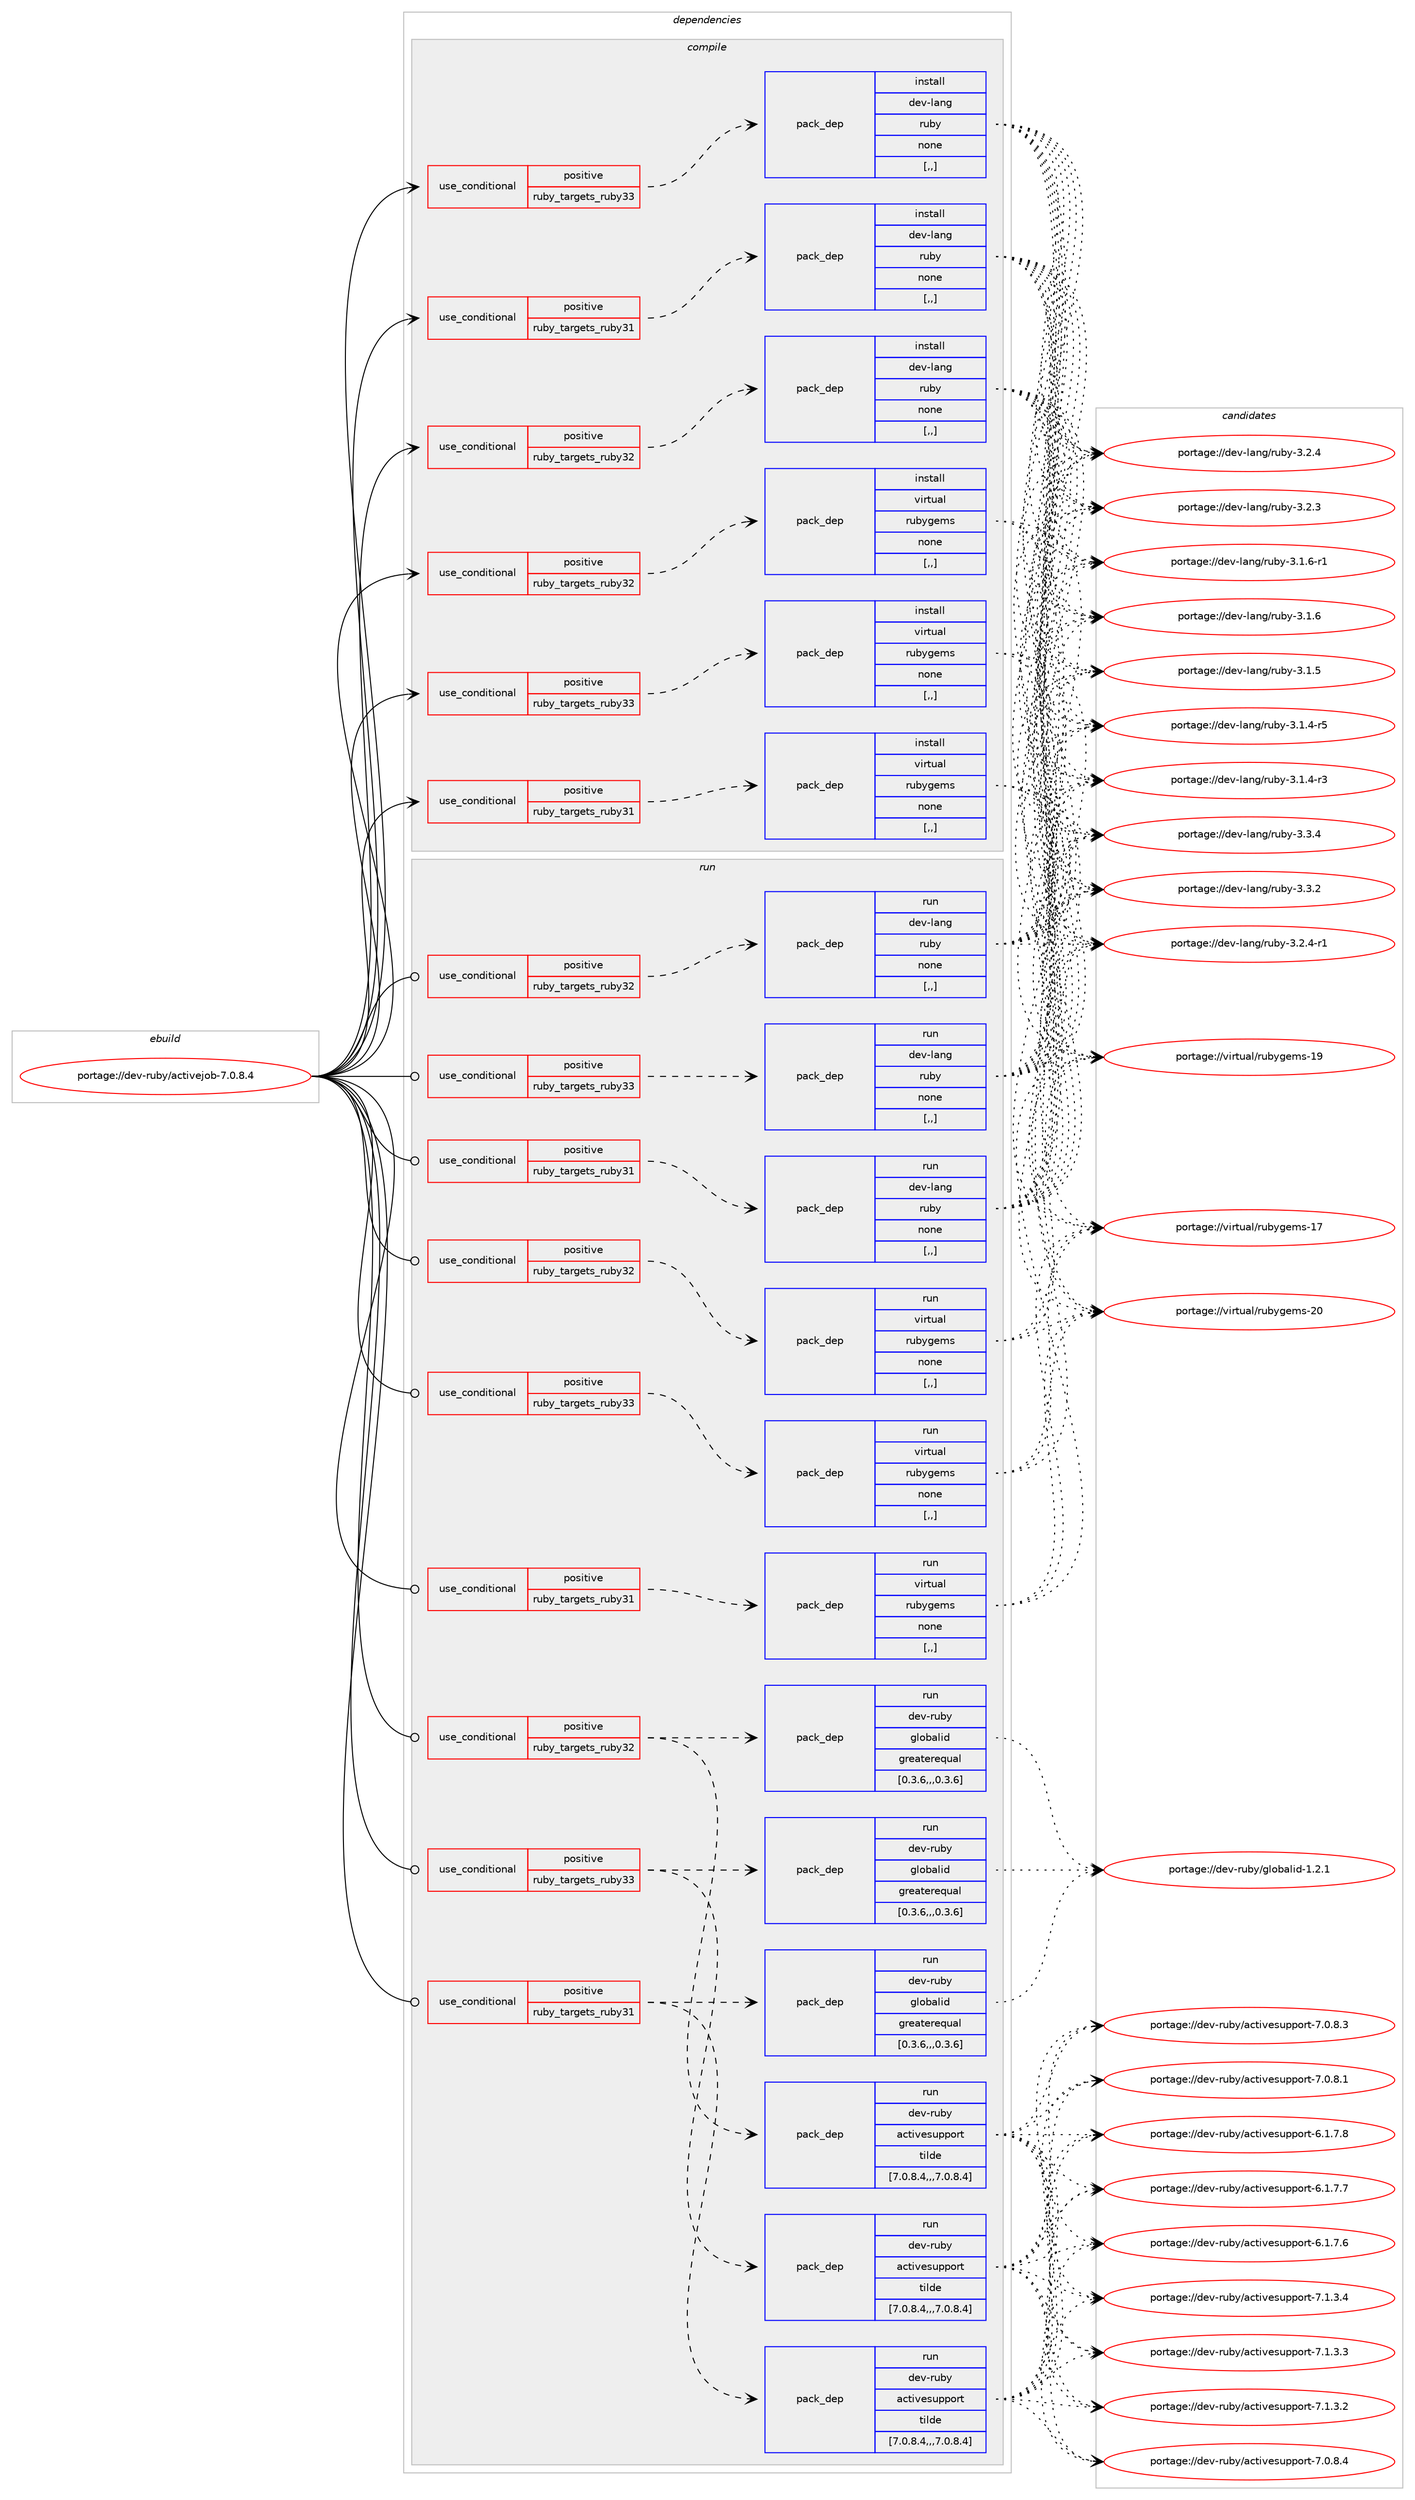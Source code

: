 digraph prolog {

# *************
# Graph options
# *************

newrank=true;
concentrate=true;
compound=true;
graph [rankdir=LR,fontname=Helvetica,fontsize=10,ranksep=1.5];#, ranksep=2.5, nodesep=0.2];
edge  [arrowhead=vee];
node  [fontname=Helvetica,fontsize=10];

# **********
# The ebuild
# **********

subgraph cluster_leftcol {
color=gray;
label=<<i>ebuild</i>>;
id [label="portage://dev-ruby/activejob-7.0.8.4", color=red, width=4, href="../dev-ruby/activejob-7.0.8.4.svg"];
}

# ****************
# The dependencies
# ****************

subgraph cluster_midcol {
color=gray;
label=<<i>dependencies</i>>;
subgraph cluster_compile {
fillcolor="#eeeeee";
style=filled;
label=<<i>compile</i>>;
subgraph cond43355 {
dependency173960 [label=<<TABLE BORDER="0" CELLBORDER="1" CELLSPACING="0" CELLPADDING="4"><TR><TD ROWSPAN="3" CELLPADDING="10">use_conditional</TD></TR><TR><TD>positive</TD></TR><TR><TD>ruby_targets_ruby31</TD></TR></TABLE>>, shape=none, color=red];
subgraph pack129328 {
dependency173961 [label=<<TABLE BORDER="0" CELLBORDER="1" CELLSPACING="0" CELLPADDING="4" WIDTH="220"><TR><TD ROWSPAN="6" CELLPADDING="30">pack_dep</TD></TR><TR><TD WIDTH="110">install</TD></TR><TR><TD>dev-lang</TD></TR><TR><TD>ruby</TD></TR><TR><TD>none</TD></TR><TR><TD>[,,]</TD></TR></TABLE>>, shape=none, color=blue];
}
dependency173960:e -> dependency173961:w [weight=20,style="dashed",arrowhead="vee"];
}
id:e -> dependency173960:w [weight=20,style="solid",arrowhead="vee"];
subgraph cond43356 {
dependency173962 [label=<<TABLE BORDER="0" CELLBORDER="1" CELLSPACING="0" CELLPADDING="4"><TR><TD ROWSPAN="3" CELLPADDING="10">use_conditional</TD></TR><TR><TD>positive</TD></TR><TR><TD>ruby_targets_ruby31</TD></TR></TABLE>>, shape=none, color=red];
subgraph pack129329 {
dependency173963 [label=<<TABLE BORDER="0" CELLBORDER="1" CELLSPACING="0" CELLPADDING="4" WIDTH="220"><TR><TD ROWSPAN="6" CELLPADDING="30">pack_dep</TD></TR><TR><TD WIDTH="110">install</TD></TR><TR><TD>virtual</TD></TR><TR><TD>rubygems</TD></TR><TR><TD>none</TD></TR><TR><TD>[,,]</TD></TR></TABLE>>, shape=none, color=blue];
}
dependency173962:e -> dependency173963:w [weight=20,style="dashed",arrowhead="vee"];
}
id:e -> dependency173962:w [weight=20,style="solid",arrowhead="vee"];
subgraph cond43357 {
dependency173964 [label=<<TABLE BORDER="0" CELLBORDER="1" CELLSPACING="0" CELLPADDING="4"><TR><TD ROWSPAN="3" CELLPADDING="10">use_conditional</TD></TR><TR><TD>positive</TD></TR><TR><TD>ruby_targets_ruby32</TD></TR></TABLE>>, shape=none, color=red];
subgraph pack129330 {
dependency173965 [label=<<TABLE BORDER="0" CELLBORDER="1" CELLSPACING="0" CELLPADDING="4" WIDTH="220"><TR><TD ROWSPAN="6" CELLPADDING="30">pack_dep</TD></TR><TR><TD WIDTH="110">install</TD></TR><TR><TD>dev-lang</TD></TR><TR><TD>ruby</TD></TR><TR><TD>none</TD></TR><TR><TD>[,,]</TD></TR></TABLE>>, shape=none, color=blue];
}
dependency173964:e -> dependency173965:w [weight=20,style="dashed",arrowhead="vee"];
}
id:e -> dependency173964:w [weight=20,style="solid",arrowhead="vee"];
subgraph cond43358 {
dependency173966 [label=<<TABLE BORDER="0" CELLBORDER="1" CELLSPACING="0" CELLPADDING="4"><TR><TD ROWSPAN="3" CELLPADDING="10">use_conditional</TD></TR><TR><TD>positive</TD></TR><TR><TD>ruby_targets_ruby32</TD></TR></TABLE>>, shape=none, color=red];
subgraph pack129331 {
dependency173967 [label=<<TABLE BORDER="0" CELLBORDER="1" CELLSPACING="0" CELLPADDING="4" WIDTH="220"><TR><TD ROWSPAN="6" CELLPADDING="30">pack_dep</TD></TR><TR><TD WIDTH="110">install</TD></TR><TR><TD>virtual</TD></TR><TR><TD>rubygems</TD></TR><TR><TD>none</TD></TR><TR><TD>[,,]</TD></TR></TABLE>>, shape=none, color=blue];
}
dependency173966:e -> dependency173967:w [weight=20,style="dashed",arrowhead="vee"];
}
id:e -> dependency173966:w [weight=20,style="solid",arrowhead="vee"];
subgraph cond43359 {
dependency173968 [label=<<TABLE BORDER="0" CELLBORDER="1" CELLSPACING="0" CELLPADDING="4"><TR><TD ROWSPAN="3" CELLPADDING="10">use_conditional</TD></TR><TR><TD>positive</TD></TR><TR><TD>ruby_targets_ruby33</TD></TR></TABLE>>, shape=none, color=red];
subgraph pack129332 {
dependency173969 [label=<<TABLE BORDER="0" CELLBORDER="1" CELLSPACING="0" CELLPADDING="4" WIDTH="220"><TR><TD ROWSPAN="6" CELLPADDING="30">pack_dep</TD></TR><TR><TD WIDTH="110">install</TD></TR><TR><TD>dev-lang</TD></TR><TR><TD>ruby</TD></TR><TR><TD>none</TD></TR><TR><TD>[,,]</TD></TR></TABLE>>, shape=none, color=blue];
}
dependency173968:e -> dependency173969:w [weight=20,style="dashed",arrowhead="vee"];
}
id:e -> dependency173968:w [weight=20,style="solid",arrowhead="vee"];
subgraph cond43360 {
dependency173970 [label=<<TABLE BORDER="0" CELLBORDER="1" CELLSPACING="0" CELLPADDING="4"><TR><TD ROWSPAN="3" CELLPADDING="10">use_conditional</TD></TR><TR><TD>positive</TD></TR><TR><TD>ruby_targets_ruby33</TD></TR></TABLE>>, shape=none, color=red];
subgraph pack129333 {
dependency173971 [label=<<TABLE BORDER="0" CELLBORDER="1" CELLSPACING="0" CELLPADDING="4" WIDTH="220"><TR><TD ROWSPAN="6" CELLPADDING="30">pack_dep</TD></TR><TR><TD WIDTH="110">install</TD></TR><TR><TD>virtual</TD></TR><TR><TD>rubygems</TD></TR><TR><TD>none</TD></TR><TR><TD>[,,]</TD></TR></TABLE>>, shape=none, color=blue];
}
dependency173970:e -> dependency173971:w [weight=20,style="dashed",arrowhead="vee"];
}
id:e -> dependency173970:w [weight=20,style="solid",arrowhead="vee"];
}
subgraph cluster_compileandrun {
fillcolor="#eeeeee";
style=filled;
label=<<i>compile and run</i>>;
}
subgraph cluster_run {
fillcolor="#eeeeee";
style=filled;
label=<<i>run</i>>;
subgraph cond43361 {
dependency173972 [label=<<TABLE BORDER="0" CELLBORDER="1" CELLSPACING="0" CELLPADDING="4"><TR><TD ROWSPAN="3" CELLPADDING="10">use_conditional</TD></TR><TR><TD>positive</TD></TR><TR><TD>ruby_targets_ruby31</TD></TR></TABLE>>, shape=none, color=red];
subgraph pack129334 {
dependency173973 [label=<<TABLE BORDER="0" CELLBORDER="1" CELLSPACING="0" CELLPADDING="4" WIDTH="220"><TR><TD ROWSPAN="6" CELLPADDING="30">pack_dep</TD></TR><TR><TD WIDTH="110">run</TD></TR><TR><TD>dev-lang</TD></TR><TR><TD>ruby</TD></TR><TR><TD>none</TD></TR><TR><TD>[,,]</TD></TR></TABLE>>, shape=none, color=blue];
}
dependency173972:e -> dependency173973:w [weight=20,style="dashed",arrowhead="vee"];
}
id:e -> dependency173972:w [weight=20,style="solid",arrowhead="odot"];
subgraph cond43362 {
dependency173974 [label=<<TABLE BORDER="0" CELLBORDER="1" CELLSPACING="0" CELLPADDING="4"><TR><TD ROWSPAN="3" CELLPADDING="10">use_conditional</TD></TR><TR><TD>positive</TD></TR><TR><TD>ruby_targets_ruby31</TD></TR></TABLE>>, shape=none, color=red];
subgraph pack129335 {
dependency173975 [label=<<TABLE BORDER="0" CELLBORDER="1" CELLSPACING="0" CELLPADDING="4" WIDTH="220"><TR><TD ROWSPAN="6" CELLPADDING="30">pack_dep</TD></TR><TR><TD WIDTH="110">run</TD></TR><TR><TD>dev-ruby</TD></TR><TR><TD>activesupport</TD></TR><TR><TD>tilde</TD></TR><TR><TD>[7.0.8.4,,,7.0.8.4]</TD></TR></TABLE>>, shape=none, color=blue];
}
dependency173974:e -> dependency173975:w [weight=20,style="dashed",arrowhead="vee"];
subgraph pack129336 {
dependency173976 [label=<<TABLE BORDER="0" CELLBORDER="1" CELLSPACING="0" CELLPADDING="4" WIDTH="220"><TR><TD ROWSPAN="6" CELLPADDING="30">pack_dep</TD></TR><TR><TD WIDTH="110">run</TD></TR><TR><TD>dev-ruby</TD></TR><TR><TD>globalid</TD></TR><TR><TD>greaterequal</TD></TR><TR><TD>[0.3.6,,,0.3.6]</TD></TR></TABLE>>, shape=none, color=blue];
}
dependency173974:e -> dependency173976:w [weight=20,style="dashed",arrowhead="vee"];
}
id:e -> dependency173974:w [weight=20,style="solid",arrowhead="odot"];
subgraph cond43363 {
dependency173977 [label=<<TABLE BORDER="0" CELLBORDER="1" CELLSPACING="0" CELLPADDING="4"><TR><TD ROWSPAN="3" CELLPADDING="10">use_conditional</TD></TR><TR><TD>positive</TD></TR><TR><TD>ruby_targets_ruby31</TD></TR></TABLE>>, shape=none, color=red];
subgraph pack129337 {
dependency173978 [label=<<TABLE BORDER="0" CELLBORDER="1" CELLSPACING="0" CELLPADDING="4" WIDTH="220"><TR><TD ROWSPAN="6" CELLPADDING="30">pack_dep</TD></TR><TR><TD WIDTH="110">run</TD></TR><TR><TD>virtual</TD></TR><TR><TD>rubygems</TD></TR><TR><TD>none</TD></TR><TR><TD>[,,]</TD></TR></TABLE>>, shape=none, color=blue];
}
dependency173977:e -> dependency173978:w [weight=20,style="dashed",arrowhead="vee"];
}
id:e -> dependency173977:w [weight=20,style="solid",arrowhead="odot"];
subgraph cond43364 {
dependency173979 [label=<<TABLE BORDER="0" CELLBORDER="1" CELLSPACING="0" CELLPADDING="4"><TR><TD ROWSPAN="3" CELLPADDING="10">use_conditional</TD></TR><TR><TD>positive</TD></TR><TR><TD>ruby_targets_ruby32</TD></TR></TABLE>>, shape=none, color=red];
subgraph pack129338 {
dependency173980 [label=<<TABLE BORDER="0" CELLBORDER="1" CELLSPACING="0" CELLPADDING="4" WIDTH="220"><TR><TD ROWSPAN="6" CELLPADDING="30">pack_dep</TD></TR><TR><TD WIDTH="110">run</TD></TR><TR><TD>dev-lang</TD></TR><TR><TD>ruby</TD></TR><TR><TD>none</TD></TR><TR><TD>[,,]</TD></TR></TABLE>>, shape=none, color=blue];
}
dependency173979:e -> dependency173980:w [weight=20,style="dashed",arrowhead="vee"];
}
id:e -> dependency173979:w [weight=20,style="solid",arrowhead="odot"];
subgraph cond43365 {
dependency173981 [label=<<TABLE BORDER="0" CELLBORDER="1" CELLSPACING="0" CELLPADDING="4"><TR><TD ROWSPAN="3" CELLPADDING="10">use_conditional</TD></TR><TR><TD>positive</TD></TR><TR><TD>ruby_targets_ruby32</TD></TR></TABLE>>, shape=none, color=red];
subgraph pack129339 {
dependency173982 [label=<<TABLE BORDER="0" CELLBORDER="1" CELLSPACING="0" CELLPADDING="4" WIDTH="220"><TR><TD ROWSPAN="6" CELLPADDING="30">pack_dep</TD></TR><TR><TD WIDTH="110">run</TD></TR><TR><TD>dev-ruby</TD></TR><TR><TD>activesupport</TD></TR><TR><TD>tilde</TD></TR><TR><TD>[7.0.8.4,,,7.0.8.4]</TD></TR></TABLE>>, shape=none, color=blue];
}
dependency173981:e -> dependency173982:w [weight=20,style="dashed",arrowhead="vee"];
subgraph pack129340 {
dependency173983 [label=<<TABLE BORDER="0" CELLBORDER="1" CELLSPACING="0" CELLPADDING="4" WIDTH="220"><TR><TD ROWSPAN="6" CELLPADDING="30">pack_dep</TD></TR><TR><TD WIDTH="110">run</TD></TR><TR><TD>dev-ruby</TD></TR><TR><TD>globalid</TD></TR><TR><TD>greaterequal</TD></TR><TR><TD>[0.3.6,,,0.3.6]</TD></TR></TABLE>>, shape=none, color=blue];
}
dependency173981:e -> dependency173983:w [weight=20,style="dashed",arrowhead="vee"];
}
id:e -> dependency173981:w [weight=20,style="solid",arrowhead="odot"];
subgraph cond43366 {
dependency173984 [label=<<TABLE BORDER="0" CELLBORDER="1" CELLSPACING="0" CELLPADDING="4"><TR><TD ROWSPAN="3" CELLPADDING="10">use_conditional</TD></TR><TR><TD>positive</TD></TR><TR><TD>ruby_targets_ruby32</TD></TR></TABLE>>, shape=none, color=red];
subgraph pack129341 {
dependency173985 [label=<<TABLE BORDER="0" CELLBORDER="1" CELLSPACING="0" CELLPADDING="4" WIDTH="220"><TR><TD ROWSPAN="6" CELLPADDING="30">pack_dep</TD></TR><TR><TD WIDTH="110">run</TD></TR><TR><TD>virtual</TD></TR><TR><TD>rubygems</TD></TR><TR><TD>none</TD></TR><TR><TD>[,,]</TD></TR></TABLE>>, shape=none, color=blue];
}
dependency173984:e -> dependency173985:w [weight=20,style="dashed",arrowhead="vee"];
}
id:e -> dependency173984:w [weight=20,style="solid",arrowhead="odot"];
subgraph cond43367 {
dependency173986 [label=<<TABLE BORDER="0" CELLBORDER="1" CELLSPACING="0" CELLPADDING="4"><TR><TD ROWSPAN="3" CELLPADDING="10">use_conditional</TD></TR><TR><TD>positive</TD></TR><TR><TD>ruby_targets_ruby33</TD></TR></TABLE>>, shape=none, color=red];
subgraph pack129342 {
dependency173987 [label=<<TABLE BORDER="0" CELLBORDER="1" CELLSPACING="0" CELLPADDING="4" WIDTH="220"><TR><TD ROWSPAN="6" CELLPADDING="30">pack_dep</TD></TR><TR><TD WIDTH="110">run</TD></TR><TR><TD>dev-lang</TD></TR><TR><TD>ruby</TD></TR><TR><TD>none</TD></TR><TR><TD>[,,]</TD></TR></TABLE>>, shape=none, color=blue];
}
dependency173986:e -> dependency173987:w [weight=20,style="dashed",arrowhead="vee"];
}
id:e -> dependency173986:w [weight=20,style="solid",arrowhead="odot"];
subgraph cond43368 {
dependency173988 [label=<<TABLE BORDER="0" CELLBORDER="1" CELLSPACING="0" CELLPADDING="4"><TR><TD ROWSPAN="3" CELLPADDING="10">use_conditional</TD></TR><TR><TD>positive</TD></TR><TR><TD>ruby_targets_ruby33</TD></TR></TABLE>>, shape=none, color=red];
subgraph pack129343 {
dependency173989 [label=<<TABLE BORDER="0" CELLBORDER="1" CELLSPACING="0" CELLPADDING="4" WIDTH="220"><TR><TD ROWSPAN="6" CELLPADDING="30">pack_dep</TD></TR><TR><TD WIDTH="110">run</TD></TR><TR><TD>dev-ruby</TD></TR><TR><TD>activesupport</TD></TR><TR><TD>tilde</TD></TR><TR><TD>[7.0.8.4,,,7.0.8.4]</TD></TR></TABLE>>, shape=none, color=blue];
}
dependency173988:e -> dependency173989:w [weight=20,style="dashed",arrowhead="vee"];
subgraph pack129344 {
dependency173990 [label=<<TABLE BORDER="0" CELLBORDER="1" CELLSPACING="0" CELLPADDING="4" WIDTH="220"><TR><TD ROWSPAN="6" CELLPADDING="30">pack_dep</TD></TR><TR><TD WIDTH="110">run</TD></TR><TR><TD>dev-ruby</TD></TR><TR><TD>globalid</TD></TR><TR><TD>greaterequal</TD></TR><TR><TD>[0.3.6,,,0.3.6]</TD></TR></TABLE>>, shape=none, color=blue];
}
dependency173988:e -> dependency173990:w [weight=20,style="dashed",arrowhead="vee"];
}
id:e -> dependency173988:w [weight=20,style="solid",arrowhead="odot"];
subgraph cond43369 {
dependency173991 [label=<<TABLE BORDER="0" CELLBORDER="1" CELLSPACING="0" CELLPADDING="4"><TR><TD ROWSPAN="3" CELLPADDING="10">use_conditional</TD></TR><TR><TD>positive</TD></TR><TR><TD>ruby_targets_ruby33</TD></TR></TABLE>>, shape=none, color=red];
subgraph pack129345 {
dependency173992 [label=<<TABLE BORDER="0" CELLBORDER="1" CELLSPACING="0" CELLPADDING="4" WIDTH="220"><TR><TD ROWSPAN="6" CELLPADDING="30">pack_dep</TD></TR><TR><TD WIDTH="110">run</TD></TR><TR><TD>virtual</TD></TR><TR><TD>rubygems</TD></TR><TR><TD>none</TD></TR><TR><TD>[,,]</TD></TR></TABLE>>, shape=none, color=blue];
}
dependency173991:e -> dependency173992:w [weight=20,style="dashed",arrowhead="vee"];
}
id:e -> dependency173991:w [weight=20,style="solid",arrowhead="odot"];
}
}

# **************
# The candidates
# **************

subgraph cluster_choices {
rank=same;
color=gray;
label=<<i>candidates</i>>;

subgraph choice129328 {
color=black;
nodesep=1;
choice10010111845108971101034711411798121455146514652 [label="portage://dev-lang/ruby-3.3.4", color=red, width=4,href="../dev-lang/ruby-3.3.4.svg"];
choice10010111845108971101034711411798121455146514650 [label="portage://dev-lang/ruby-3.3.2", color=red, width=4,href="../dev-lang/ruby-3.3.2.svg"];
choice100101118451089711010347114117981214551465046524511449 [label="portage://dev-lang/ruby-3.2.4-r1", color=red, width=4,href="../dev-lang/ruby-3.2.4-r1.svg"];
choice10010111845108971101034711411798121455146504652 [label="portage://dev-lang/ruby-3.2.4", color=red, width=4,href="../dev-lang/ruby-3.2.4.svg"];
choice10010111845108971101034711411798121455146504651 [label="portage://dev-lang/ruby-3.2.3", color=red, width=4,href="../dev-lang/ruby-3.2.3.svg"];
choice100101118451089711010347114117981214551464946544511449 [label="portage://dev-lang/ruby-3.1.6-r1", color=red, width=4,href="../dev-lang/ruby-3.1.6-r1.svg"];
choice10010111845108971101034711411798121455146494654 [label="portage://dev-lang/ruby-3.1.6", color=red, width=4,href="../dev-lang/ruby-3.1.6.svg"];
choice10010111845108971101034711411798121455146494653 [label="portage://dev-lang/ruby-3.1.5", color=red, width=4,href="../dev-lang/ruby-3.1.5.svg"];
choice100101118451089711010347114117981214551464946524511453 [label="portage://dev-lang/ruby-3.1.4-r5", color=red, width=4,href="../dev-lang/ruby-3.1.4-r5.svg"];
choice100101118451089711010347114117981214551464946524511451 [label="portage://dev-lang/ruby-3.1.4-r3", color=red, width=4,href="../dev-lang/ruby-3.1.4-r3.svg"];
dependency173961:e -> choice10010111845108971101034711411798121455146514652:w [style=dotted,weight="100"];
dependency173961:e -> choice10010111845108971101034711411798121455146514650:w [style=dotted,weight="100"];
dependency173961:e -> choice100101118451089711010347114117981214551465046524511449:w [style=dotted,weight="100"];
dependency173961:e -> choice10010111845108971101034711411798121455146504652:w [style=dotted,weight="100"];
dependency173961:e -> choice10010111845108971101034711411798121455146504651:w [style=dotted,weight="100"];
dependency173961:e -> choice100101118451089711010347114117981214551464946544511449:w [style=dotted,weight="100"];
dependency173961:e -> choice10010111845108971101034711411798121455146494654:w [style=dotted,weight="100"];
dependency173961:e -> choice10010111845108971101034711411798121455146494653:w [style=dotted,weight="100"];
dependency173961:e -> choice100101118451089711010347114117981214551464946524511453:w [style=dotted,weight="100"];
dependency173961:e -> choice100101118451089711010347114117981214551464946524511451:w [style=dotted,weight="100"];
}
subgraph choice129329 {
color=black;
nodesep=1;
choice118105114116117971084711411798121103101109115455048 [label="portage://virtual/rubygems-20", color=red, width=4,href="../virtual/rubygems-20.svg"];
choice118105114116117971084711411798121103101109115454957 [label="portage://virtual/rubygems-19", color=red, width=4,href="../virtual/rubygems-19.svg"];
choice118105114116117971084711411798121103101109115454955 [label="portage://virtual/rubygems-17", color=red, width=4,href="../virtual/rubygems-17.svg"];
dependency173963:e -> choice118105114116117971084711411798121103101109115455048:w [style=dotted,weight="100"];
dependency173963:e -> choice118105114116117971084711411798121103101109115454957:w [style=dotted,weight="100"];
dependency173963:e -> choice118105114116117971084711411798121103101109115454955:w [style=dotted,weight="100"];
}
subgraph choice129330 {
color=black;
nodesep=1;
choice10010111845108971101034711411798121455146514652 [label="portage://dev-lang/ruby-3.3.4", color=red, width=4,href="../dev-lang/ruby-3.3.4.svg"];
choice10010111845108971101034711411798121455146514650 [label="portage://dev-lang/ruby-3.3.2", color=red, width=4,href="../dev-lang/ruby-3.3.2.svg"];
choice100101118451089711010347114117981214551465046524511449 [label="portage://dev-lang/ruby-3.2.4-r1", color=red, width=4,href="../dev-lang/ruby-3.2.4-r1.svg"];
choice10010111845108971101034711411798121455146504652 [label="portage://dev-lang/ruby-3.2.4", color=red, width=4,href="../dev-lang/ruby-3.2.4.svg"];
choice10010111845108971101034711411798121455146504651 [label="portage://dev-lang/ruby-3.2.3", color=red, width=4,href="../dev-lang/ruby-3.2.3.svg"];
choice100101118451089711010347114117981214551464946544511449 [label="portage://dev-lang/ruby-3.1.6-r1", color=red, width=4,href="../dev-lang/ruby-3.1.6-r1.svg"];
choice10010111845108971101034711411798121455146494654 [label="portage://dev-lang/ruby-3.1.6", color=red, width=4,href="../dev-lang/ruby-3.1.6.svg"];
choice10010111845108971101034711411798121455146494653 [label="portage://dev-lang/ruby-3.1.5", color=red, width=4,href="../dev-lang/ruby-3.1.5.svg"];
choice100101118451089711010347114117981214551464946524511453 [label="portage://dev-lang/ruby-3.1.4-r5", color=red, width=4,href="../dev-lang/ruby-3.1.4-r5.svg"];
choice100101118451089711010347114117981214551464946524511451 [label="portage://dev-lang/ruby-3.1.4-r3", color=red, width=4,href="../dev-lang/ruby-3.1.4-r3.svg"];
dependency173965:e -> choice10010111845108971101034711411798121455146514652:w [style=dotted,weight="100"];
dependency173965:e -> choice10010111845108971101034711411798121455146514650:w [style=dotted,weight="100"];
dependency173965:e -> choice100101118451089711010347114117981214551465046524511449:w [style=dotted,weight="100"];
dependency173965:e -> choice10010111845108971101034711411798121455146504652:w [style=dotted,weight="100"];
dependency173965:e -> choice10010111845108971101034711411798121455146504651:w [style=dotted,weight="100"];
dependency173965:e -> choice100101118451089711010347114117981214551464946544511449:w [style=dotted,weight="100"];
dependency173965:e -> choice10010111845108971101034711411798121455146494654:w [style=dotted,weight="100"];
dependency173965:e -> choice10010111845108971101034711411798121455146494653:w [style=dotted,weight="100"];
dependency173965:e -> choice100101118451089711010347114117981214551464946524511453:w [style=dotted,weight="100"];
dependency173965:e -> choice100101118451089711010347114117981214551464946524511451:w [style=dotted,weight="100"];
}
subgraph choice129331 {
color=black;
nodesep=1;
choice118105114116117971084711411798121103101109115455048 [label="portage://virtual/rubygems-20", color=red, width=4,href="../virtual/rubygems-20.svg"];
choice118105114116117971084711411798121103101109115454957 [label="portage://virtual/rubygems-19", color=red, width=4,href="../virtual/rubygems-19.svg"];
choice118105114116117971084711411798121103101109115454955 [label="portage://virtual/rubygems-17", color=red, width=4,href="../virtual/rubygems-17.svg"];
dependency173967:e -> choice118105114116117971084711411798121103101109115455048:w [style=dotted,weight="100"];
dependency173967:e -> choice118105114116117971084711411798121103101109115454957:w [style=dotted,weight="100"];
dependency173967:e -> choice118105114116117971084711411798121103101109115454955:w [style=dotted,weight="100"];
}
subgraph choice129332 {
color=black;
nodesep=1;
choice10010111845108971101034711411798121455146514652 [label="portage://dev-lang/ruby-3.3.4", color=red, width=4,href="../dev-lang/ruby-3.3.4.svg"];
choice10010111845108971101034711411798121455146514650 [label="portage://dev-lang/ruby-3.3.2", color=red, width=4,href="../dev-lang/ruby-3.3.2.svg"];
choice100101118451089711010347114117981214551465046524511449 [label="portage://dev-lang/ruby-3.2.4-r1", color=red, width=4,href="../dev-lang/ruby-3.2.4-r1.svg"];
choice10010111845108971101034711411798121455146504652 [label="portage://dev-lang/ruby-3.2.4", color=red, width=4,href="../dev-lang/ruby-3.2.4.svg"];
choice10010111845108971101034711411798121455146504651 [label="portage://dev-lang/ruby-3.2.3", color=red, width=4,href="../dev-lang/ruby-3.2.3.svg"];
choice100101118451089711010347114117981214551464946544511449 [label="portage://dev-lang/ruby-3.1.6-r1", color=red, width=4,href="../dev-lang/ruby-3.1.6-r1.svg"];
choice10010111845108971101034711411798121455146494654 [label="portage://dev-lang/ruby-3.1.6", color=red, width=4,href="../dev-lang/ruby-3.1.6.svg"];
choice10010111845108971101034711411798121455146494653 [label="portage://dev-lang/ruby-3.1.5", color=red, width=4,href="../dev-lang/ruby-3.1.5.svg"];
choice100101118451089711010347114117981214551464946524511453 [label="portage://dev-lang/ruby-3.1.4-r5", color=red, width=4,href="../dev-lang/ruby-3.1.4-r5.svg"];
choice100101118451089711010347114117981214551464946524511451 [label="portage://dev-lang/ruby-3.1.4-r3", color=red, width=4,href="../dev-lang/ruby-3.1.4-r3.svg"];
dependency173969:e -> choice10010111845108971101034711411798121455146514652:w [style=dotted,weight="100"];
dependency173969:e -> choice10010111845108971101034711411798121455146514650:w [style=dotted,weight="100"];
dependency173969:e -> choice100101118451089711010347114117981214551465046524511449:w [style=dotted,weight="100"];
dependency173969:e -> choice10010111845108971101034711411798121455146504652:w [style=dotted,weight="100"];
dependency173969:e -> choice10010111845108971101034711411798121455146504651:w [style=dotted,weight="100"];
dependency173969:e -> choice100101118451089711010347114117981214551464946544511449:w [style=dotted,weight="100"];
dependency173969:e -> choice10010111845108971101034711411798121455146494654:w [style=dotted,weight="100"];
dependency173969:e -> choice10010111845108971101034711411798121455146494653:w [style=dotted,weight="100"];
dependency173969:e -> choice100101118451089711010347114117981214551464946524511453:w [style=dotted,weight="100"];
dependency173969:e -> choice100101118451089711010347114117981214551464946524511451:w [style=dotted,weight="100"];
}
subgraph choice129333 {
color=black;
nodesep=1;
choice118105114116117971084711411798121103101109115455048 [label="portage://virtual/rubygems-20", color=red, width=4,href="../virtual/rubygems-20.svg"];
choice118105114116117971084711411798121103101109115454957 [label="portage://virtual/rubygems-19", color=red, width=4,href="../virtual/rubygems-19.svg"];
choice118105114116117971084711411798121103101109115454955 [label="portage://virtual/rubygems-17", color=red, width=4,href="../virtual/rubygems-17.svg"];
dependency173971:e -> choice118105114116117971084711411798121103101109115455048:w [style=dotted,weight="100"];
dependency173971:e -> choice118105114116117971084711411798121103101109115454957:w [style=dotted,weight="100"];
dependency173971:e -> choice118105114116117971084711411798121103101109115454955:w [style=dotted,weight="100"];
}
subgraph choice129334 {
color=black;
nodesep=1;
choice10010111845108971101034711411798121455146514652 [label="portage://dev-lang/ruby-3.3.4", color=red, width=4,href="../dev-lang/ruby-3.3.4.svg"];
choice10010111845108971101034711411798121455146514650 [label="portage://dev-lang/ruby-3.3.2", color=red, width=4,href="../dev-lang/ruby-3.3.2.svg"];
choice100101118451089711010347114117981214551465046524511449 [label="portage://dev-lang/ruby-3.2.4-r1", color=red, width=4,href="../dev-lang/ruby-3.2.4-r1.svg"];
choice10010111845108971101034711411798121455146504652 [label="portage://dev-lang/ruby-3.2.4", color=red, width=4,href="../dev-lang/ruby-3.2.4.svg"];
choice10010111845108971101034711411798121455146504651 [label="portage://dev-lang/ruby-3.2.3", color=red, width=4,href="../dev-lang/ruby-3.2.3.svg"];
choice100101118451089711010347114117981214551464946544511449 [label="portage://dev-lang/ruby-3.1.6-r1", color=red, width=4,href="../dev-lang/ruby-3.1.6-r1.svg"];
choice10010111845108971101034711411798121455146494654 [label="portage://dev-lang/ruby-3.1.6", color=red, width=4,href="../dev-lang/ruby-3.1.6.svg"];
choice10010111845108971101034711411798121455146494653 [label="portage://dev-lang/ruby-3.1.5", color=red, width=4,href="../dev-lang/ruby-3.1.5.svg"];
choice100101118451089711010347114117981214551464946524511453 [label="portage://dev-lang/ruby-3.1.4-r5", color=red, width=4,href="../dev-lang/ruby-3.1.4-r5.svg"];
choice100101118451089711010347114117981214551464946524511451 [label="portage://dev-lang/ruby-3.1.4-r3", color=red, width=4,href="../dev-lang/ruby-3.1.4-r3.svg"];
dependency173973:e -> choice10010111845108971101034711411798121455146514652:w [style=dotted,weight="100"];
dependency173973:e -> choice10010111845108971101034711411798121455146514650:w [style=dotted,weight="100"];
dependency173973:e -> choice100101118451089711010347114117981214551465046524511449:w [style=dotted,weight="100"];
dependency173973:e -> choice10010111845108971101034711411798121455146504652:w [style=dotted,weight="100"];
dependency173973:e -> choice10010111845108971101034711411798121455146504651:w [style=dotted,weight="100"];
dependency173973:e -> choice100101118451089711010347114117981214551464946544511449:w [style=dotted,weight="100"];
dependency173973:e -> choice10010111845108971101034711411798121455146494654:w [style=dotted,weight="100"];
dependency173973:e -> choice10010111845108971101034711411798121455146494653:w [style=dotted,weight="100"];
dependency173973:e -> choice100101118451089711010347114117981214551464946524511453:w [style=dotted,weight="100"];
dependency173973:e -> choice100101118451089711010347114117981214551464946524511451:w [style=dotted,weight="100"];
}
subgraph choice129335 {
color=black;
nodesep=1;
choice10010111845114117981214797991161051181011151171121121111141164555464946514652 [label="portage://dev-ruby/activesupport-7.1.3.4", color=red, width=4,href="../dev-ruby/activesupport-7.1.3.4.svg"];
choice10010111845114117981214797991161051181011151171121121111141164555464946514651 [label="portage://dev-ruby/activesupport-7.1.3.3", color=red, width=4,href="../dev-ruby/activesupport-7.1.3.3.svg"];
choice10010111845114117981214797991161051181011151171121121111141164555464946514650 [label="portage://dev-ruby/activesupport-7.1.3.2", color=red, width=4,href="../dev-ruby/activesupport-7.1.3.2.svg"];
choice10010111845114117981214797991161051181011151171121121111141164555464846564652 [label="portage://dev-ruby/activesupport-7.0.8.4", color=red, width=4,href="../dev-ruby/activesupport-7.0.8.4.svg"];
choice10010111845114117981214797991161051181011151171121121111141164555464846564651 [label="portage://dev-ruby/activesupport-7.0.8.3", color=red, width=4,href="../dev-ruby/activesupport-7.0.8.3.svg"];
choice10010111845114117981214797991161051181011151171121121111141164555464846564649 [label="portage://dev-ruby/activesupport-7.0.8.1", color=red, width=4,href="../dev-ruby/activesupport-7.0.8.1.svg"];
choice10010111845114117981214797991161051181011151171121121111141164554464946554656 [label="portage://dev-ruby/activesupport-6.1.7.8", color=red, width=4,href="../dev-ruby/activesupport-6.1.7.8.svg"];
choice10010111845114117981214797991161051181011151171121121111141164554464946554655 [label="portage://dev-ruby/activesupport-6.1.7.7", color=red, width=4,href="../dev-ruby/activesupport-6.1.7.7.svg"];
choice10010111845114117981214797991161051181011151171121121111141164554464946554654 [label="portage://dev-ruby/activesupport-6.1.7.6", color=red, width=4,href="../dev-ruby/activesupport-6.1.7.6.svg"];
dependency173975:e -> choice10010111845114117981214797991161051181011151171121121111141164555464946514652:w [style=dotted,weight="100"];
dependency173975:e -> choice10010111845114117981214797991161051181011151171121121111141164555464946514651:w [style=dotted,weight="100"];
dependency173975:e -> choice10010111845114117981214797991161051181011151171121121111141164555464946514650:w [style=dotted,weight="100"];
dependency173975:e -> choice10010111845114117981214797991161051181011151171121121111141164555464846564652:w [style=dotted,weight="100"];
dependency173975:e -> choice10010111845114117981214797991161051181011151171121121111141164555464846564651:w [style=dotted,weight="100"];
dependency173975:e -> choice10010111845114117981214797991161051181011151171121121111141164555464846564649:w [style=dotted,weight="100"];
dependency173975:e -> choice10010111845114117981214797991161051181011151171121121111141164554464946554656:w [style=dotted,weight="100"];
dependency173975:e -> choice10010111845114117981214797991161051181011151171121121111141164554464946554655:w [style=dotted,weight="100"];
dependency173975:e -> choice10010111845114117981214797991161051181011151171121121111141164554464946554654:w [style=dotted,weight="100"];
}
subgraph choice129336 {
color=black;
nodesep=1;
choice1001011184511411798121471031081119897108105100454946504649 [label="portage://dev-ruby/globalid-1.2.1", color=red, width=4,href="../dev-ruby/globalid-1.2.1.svg"];
dependency173976:e -> choice1001011184511411798121471031081119897108105100454946504649:w [style=dotted,weight="100"];
}
subgraph choice129337 {
color=black;
nodesep=1;
choice118105114116117971084711411798121103101109115455048 [label="portage://virtual/rubygems-20", color=red, width=4,href="../virtual/rubygems-20.svg"];
choice118105114116117971084711411798121103101109115454957 [label="portage://virtual/rubygems-19", color=red, width=4,href="../virtual/rubygems-19.svg"];
choice118105114116117971084711411798121103101109115454955 [label="portage://virtual/rubygems-17", color=red, width=4,href="../virtual/rubygems-17.svg"];
dependency173978:e -> choice118105114116117971084711411798121103101109115455048:w [style=dotted,weight="100"];
dependency173978:e -> choice118105114116117971084711411798121103101109115454957:w [style=dotted,weight="100"];
dependency173978:e -> choice118105114116117971084711411798121103101109115454955:w [style=dotted,weight="100"];
}
subgraph choice129338 {
color=black;
nodesep=1;
choice10010111845108971101034711411798121455146514652 [label="portage://dev-lang/ruby-3.3.4", color=red, width=4,href="../dev-lang/ruby-3.3.4.svg"];
choice10010111845108971101034711411798121455146514650 [label="portage://dev-lang/ruby-3.3.2", color=red, width=4,href="../dev-lang/ruby-3.3.2.svg"];
choice100101118451089711010347114117981214551465046524511449 [label="portage://dev-lang/ruby-3.2.4-r1", color=red, width=4,href="../dev-lang/ruby-3.2.4-r1.svg"];
choice10010111845108971101034711411798121455146504652 [label="portage://dev-lang/ruby-3.2.4", color=red, width=4,href="../dev-lang/ruby-3.2.4.svg"];
choice10010111845108971101034711411798121455146504651 [label="portage://dev-lang/ruby-3.2.3", color=red, width=4,href="../dev-lang/ruby-3.2.3.svg"];
choice100101118451089711010347114117981214551464946544511449 [label="portage://dev-lang/ruby-3.1.6-r1", color=red, width=4,href="../dev-lang/ruby-3.1.6-r1.svg"];
choice10010111845108971101034711411798121455146494654 [label="portage://dev-lang/ruby-3.1.6", color=red, width=4,href="../dev-lang/ruby-3.1.6.svg"];
choice10010111845108971101034711411798121455146494653 [label="portage://dev-lang/ruby-3.1.5", color=red, width=4,href="../dev-lang/ruby-3.1.5.svg"];
choice100101118451089711010347114117981214551464946524511453 [label="portage://dev-lang/ruby-3.1.4-r5", color=red, width=4,href="../dev-lang/ruby-3.1.4-r5.svg"];
choice100101118451089711010347114117981214551464946524511451 [label="portage://dev-lang/ruby-3.1.4-r3", color=red, width=4,href="../dev-lang/ruby-3.1.4-r3.svg"];
dependency173980:e -> choice10010111845108971101034711411798121455146514652:w [style=dotted,weight="100"];
dependency173980:e -> choice10010111845108971101034711411798121455146514650:w [style=dotted,weight="100"];
dependency173980:e -> choice100101118451089711010347114117981214551465046524511449:w [style=dotted,weight="100"];
dependency173980:e -> choice10010111845108971101034711411798121455146504652:w [style=dotted,weight="100"];
dependency173980:e -> choice10010111845108971101034711411798121455146504651:w [style=dotted,weight="100"];
dependency173980:e -> choice100101118451089711010347114117981214551464946544511449:w [style=dotted,weight="100"];
dependency173980:e -> choice10010111845108971101034711411798121455146494654:w [style=dotted,weight="100"];
dependency173980:e -> choice10010111845108971101034711411798121455146494653:w [style=dotted,weight="100"];
dependency173980:e -> choice100101118451089711010347114117981214551464946524511453:w [style=dotted,weight="100"];
dependency173980:e -> choice100101118451089711010347114117981214551464946524511451:w [style=dotted,weight="100"];
}
subgraph choice129339 {
color=black;
nodesep=1;
choice10010111845114117981214797991161051181011151171121121111141164555464946514652 [label="portage://dev-ruby/activesupport-7.1.3.4", color=red, width=4,href="../dev-ruby/activesupport-7.1.3.4.svg"];
choice10010111845114117981214797991161051181011151171121121111141164555464946514651 [label="portage://dev-ruby/activesupport-7.1.3.3", color=red, width=4,href="../dev-ruby/activesupport-7.1.3.3.svg"];
choice10010111845114117981214797991161051181011151171121121111141164555464946514650 [label="portage://dev-ruby/activesupport-7.1.3.2", color=red, width=4,href="../dev-ruby/activesupport-7.1.3.2.svg"];
choice10010111845114117981214797991161051181011151171121121111141164555464846564652 [label="portage://dev-ruby/activesupport-7.0.8.4", color=red, width=4,href="../dev-ruby/activesupport-7.0.8.4.svg"];
choice10010111845114117981214797991161051181011151171121121111141164555464846564651 [label="portage://dev-ruby/activesupport-7.0.8.3", color=red, width=4,href="../dev-ruby/activesupport-7.0.8.3.svg"];
choice10010111845114117981214797991161051181011151171121121111141164555464846564649 [label="portage://dev-ruby/activesupport-7.0.8.1", color=red, width=4,href="../dev-ruby/activesupport-7.0.8.1.svg"];
choice10010111845114117981214797991161051181011151171121121111141164554464946554656 [label="portage://dev-ruby/activesupport-6.1.7.8", color=red, width=4,href="../dev-ruby/activesupport-6.1.7.8.svg"];
choice10010111845114117981214797991161051181011151171121121111141164554464946554655 [label="portage://dev-ruby/activesupport-6.1.7.7", color=red, width=4,href="../dev-ruby/activesupport-6.1.7.7.svg"];
choice10010111845114117981214797991161051181011151171121121111141164554464946554654 [label="portage://dev-ruby/activesupport-6.1.7.6", color=red, width=4,href="../dev-ruby/activesupport-6.1.7.6.svg"];
dependency173982:e -> choice10010111845114117981214797991161051181011151171121121111141164555464946514652:w [style=dotted,weight="100"];
dependency173982:e -> choice10010111845114117981214797991161051181011151171121121111141164555464946514651:w [style=dotted,weight="100"];
dependency173982:e -> choice10010111845114117981214797991161051181011151171121121111141164555464946514650:w [style=dotted,weight="100"];
dependency173982:e -> choice10010111845114117981214797991161051181011151171121121111141164555464846564652:w [style=dotted,weight="100"];
dependency173982:e -> choice10010111845114117981214797991161051181011151171121121111141164555464846564651:w [style=dotted,weight="100"];
dependency173982:e -> choice10010111845114117981214797991161051181011151171121121111141164555464846564649:w [style=dotted,weight="100"];
dependency173982:e -> choice10010111845114117981214797991161051181011151171121121111141164554464946554656:w [style=dotted,weight="100"];
dependency173982:e -> choice10010111845114117981214797991161051181011151171121121111141164554464946554655:w [style=dotted,weight="100"];
dependency173982:e -> choice10010111845114117981214797991161051181011151171121121111141164554464946554654:w [style=dotted,weight="100"];
}
subgraph choice129340 {
color=black;
nodesep=1;
choice1001011184511411798121471031081119897108105100454946504649 [label="portage://dev-ruby/globalid-1.2.1", color=red, width=4,href="../dev-ruby/globalid-1.2.1.svg"];
dependency173983:e -> choice1001011184511411798121471031081119897108105100454946504649:w [style=dotted,weight="100"];
}
subgraph choice129341 {
color=black;
nodesep=1;
choice118105114116117971084711411798121103101109115455048 [label="portage://virtual/rubygems-20", color=red, width=4,href="../virtual/rubygems-20.svg"];
choice118105114116117971084711411798121103101109115454957 [label="portage://virtual/rubygems-19", color=red, width=4,href="../virtual/rubygems-19.svg"];
choice118105114116117971084711411798121103101109115454955 [label="portage://virtual/rubygems-17", color=red, width=4,href="../virtual/rubygems-17.svg"];
dependency173985:e -> choice118105114116117971084711411798121103101109115455048:w [style=dotted,weight="100"];
dependency173985:e -> choice118105114116117971084711411798121103101109115454957:w [style=dotted,weight="100"];
dependency173985:e -> choice118105114116117971084711411798121103101109115454955:w [style=dotted,weight="100"];
}
subgraph choice129342 {
color=black;
nodesep=1;
choice10010111845108971101034711411798121455146514652 [label="portage://dev-lang/ruby-3.3.4", color=red, width=4,href="../dev-lang/ruby-3.3.4.svg"];
choice10010111845108971101034711411798121455146514650 [label="portage://dev-lang/ruby-3.3.2", color=red, width=4,href="../dev-lang/ruby-3.3.2.svg"];
choice100101118451089711010347114117981214551465046524511449 [label="portage://dev-lang/ruby-3.2.4-r1", color=red, width=4,href="../dev-lang/ruby-3.2.4-r1.svg"];
choice10010111845108971101034711411798121455146504652 [label="portage://dev-lang/ruby-3.2.4", color=red, width=4,href="../dev-lang/ruby-3.2.4.svg"];
choice10010111845108971101034711411798121455146504651 [label="portage://dev-lang/ruby-3.2.3", color=red, width=4,href="../dev-lang/ruby-3.2.3.svg"];
choice100101118451089711010347114117981214551464946544511449 [label="portage://dev-lang/ruby-3.1.6-r1", color=red, width=4,href="../dev-lang/ruby-3.1.6-r1.svg"];
choice10010111845108971101034711411798121455146494654 [label="portage://dev-lang/ruby-3.1.6", color=red, width=4,href="../dev-lang/ruby-3.1.6.svg"];
choice10010111845108971101034711411798121455146494653 [label="portage://dev-lang/ruby-3.1.5", color=red, width=4,href="../dev-lang/ruby-3.1.5.svg"];
choice100101118451089711010347114117981214551464946524511453 [label="portage://dev-lang/ruby-3.1.4-r5", color=red, width=4,href="../dev-lang/ruby-3.1.4-r5.svg"];
choice100101118451089711010347114117981214551464946524511451 [label="portage://dev-lang/ruby-3.1.4-r3", color=red, width=4,href="../dev-lang/ruby-3.1.4-r3.svg"];
dependency173987:e -> choice10010111845108971101034711411798121455146514652:w [style=dotted,weight="100"];
dependency173987:e -> choice10010111845108971101034711411798121455146514650:w [style=dotted,weight="100"];
dependency173987:e -> choice100101118451089711010347114117981214551465046524511449:w [style=dotted,weight="100"];
dependency173987:e -> choice10010111845108971101034711411798121455146504652:w [style=dotted,weight="100"];
dependency173987:e -> choice10010111845108971101034711411798121455146504651:w [style=dotted,weight="100"];
dependency173987:e -> choice100101118451089711010347114117981214551464946544511449:w [style=dotted,weight="100"];
dependency173987:e -> choice10010111845108971101034711411798121455146494654:w [style=dotted,weight="100"];
dependency173987:e -> choice10010111845108971101034711411798121455146494653:w [style=dotted,weight="100"];
dependency173987:e -> choice100101118451089711010347114117981214551464946524511453:w [style=dotted,weight="100"];
dependency173987:e -> choice100101118451089711010347114117981214551464946524511451:w [style=dotted,weight="100"];
}
subgraph choice129343 {
color=black;
nodesep=1;
choice10010111845114117981214797991161051181011151171121121111141164555464946514652 [label="portage://dev-ruby/activesupport-7.1.3.4", color=red, width=4,href="../dev-ruby/activesupport-7.1.3.4.svg"];
choice10010111845114117981214797991161051181011151171121121111141164555464946514651 [label="portage://dev-ruby/activesupport-7.1.3.3", color=red, width=4,href="../dev-ruby/activesupport-7.1.3.3.svg"];
choice10010111845114117981214797991161051181011151171121121111141164555464946514650 [label="portage://dev-ruby/activesupport-7.1.3.2", color=red, width=4,href="../dev-ruby/activesupport-7.1.3.2.svg"];
choice10010111845114117981214797991161051181011151171121121111141164555464846564652 [label="portage://dev-ruby/activesupport-7.0.8.4", color=red, width=4,href="../dev-ruby/activesupport-7.0.8.4.svg"];
choice10010111845114117981214797991161051181011151171121121111141164555464846564651 [label="portage://dev-ruby/activesupport-7.0.8.3", color=red, width=4,href="../dev-ruby/activesupport-7.0.8.3.svg"];
choice10010111845114117981214797991161051181011151171121121111141164555464846564649 [label="portage://dev-ruby/activesupport-7.0.8.1", color=red, width=4,href="../dev-ruby/activesupport-7.0.8.1.svg"];
choice10010111845114117981214797991161051181011151171121121111141164554464946554656 [label="portage://dev-ruby/activesupport-6.1.7.8", color=red, width=4,href="../dev-ruby/activesupport-6.1.7.8.svg"];
choice10010111845114117981214797991161051181011151171121121111141164554464946554655 [label="portage://dev-ruby/activesupport-6.1.7.7", color=red, width=4,href="../dev-ruby/activesupport-6.1.7.7.svg"];
choice10010111845114117981214797991161051181011151171121121111141164554464946554654 [label="portage://dev-ruby/activesupport-6.1.7.6", color=red, width=4,href="../dev-ruby/activesupport-6.1.7.6.svg"];
dependency173989:e -> choice10010111845114117981214797991161051181011151171121121111141164555464946514652:w [style=dotted,weight="100"];
dependency173989:e -> choice10010111845114117981214797991161051181011151171121121111141164555464946514651:w [style=dotted,weight="100"];
dependency173989:e -> choice10010111845114117981214797991161051181011151171121121111141164555464946514650:w [style=dotted,weight="100"];
dependency173989:e -> choice10010111845114117981214797991161051181011151171121121111141164555464846564652:w [style=dotted,weight="100"];
dependency173989:e -> choice10010111845114117981214797991161051181011151171121121111141164555464846564651:w [style=dotted,weight="100"];
dependency173989:e -> choice10010111845114117981214797991161051181011151171121121111141164555464846564649:w [style=dotted,weight="100"];
dependency173989:e -> choice10010111845114117981214797991161051181011151171121121111141164554464946554656:w [style=dotted,weight="100"];
dependency173989:e -> choice10010111845114117981214797991161051181011151171121121111141164554464946554655:w [style=dotted,weight="100"];
dependency173989:e -> choice10010111845114117981214797991161051181011151171121121111141164554464946554654:w [style=dotted,weight="100"];
}
subgraph choice129344 {
color=black;
nodesep=1;
choice1001011184511411798121471031081119897108105100454946504649 [label="portage://dev-ruby/globalid-1.2.1", color=red, width=4,href="../dev-ruby/globalid-1.2.1.svg"];
dependency173990:e -> choice1001011184511411798121471031081119897108105100454946504649:w [style=dotted,weight="100"];
}
subgraph choice129345 {
color=black;
nodesep=1;
choice118105114116117971084711411798121103101109115455048 [label="portage://virtual/rubygems-20", color=red, width=4,href="../virtual/rubygems-20.svg"];
choice118105114116117971084711411798121103101109115454957 [label="portage://virtual/rubygems-19", color=red, width=4,href="../virtual/rubygems-19.svg"];
choice118105114116117971084711411798121103101109115454955 [label="portage://virtual/rubygems-17", color=red, width=4,href="../virtual/rubygems-17.svg"];
dependency173992:e -> choice118105114116117971084711411798121103101109115455048:w [style=dotted,weight="100"];
dependency173992:e -> choice118105114116117971084711411798121103101109115454957:w [style=dotted,weight="100"];
dependency173992:e -> choice118105114116117971084711411798121103101109115454955:w [style=dotted,weight="100"];
}
}

}
